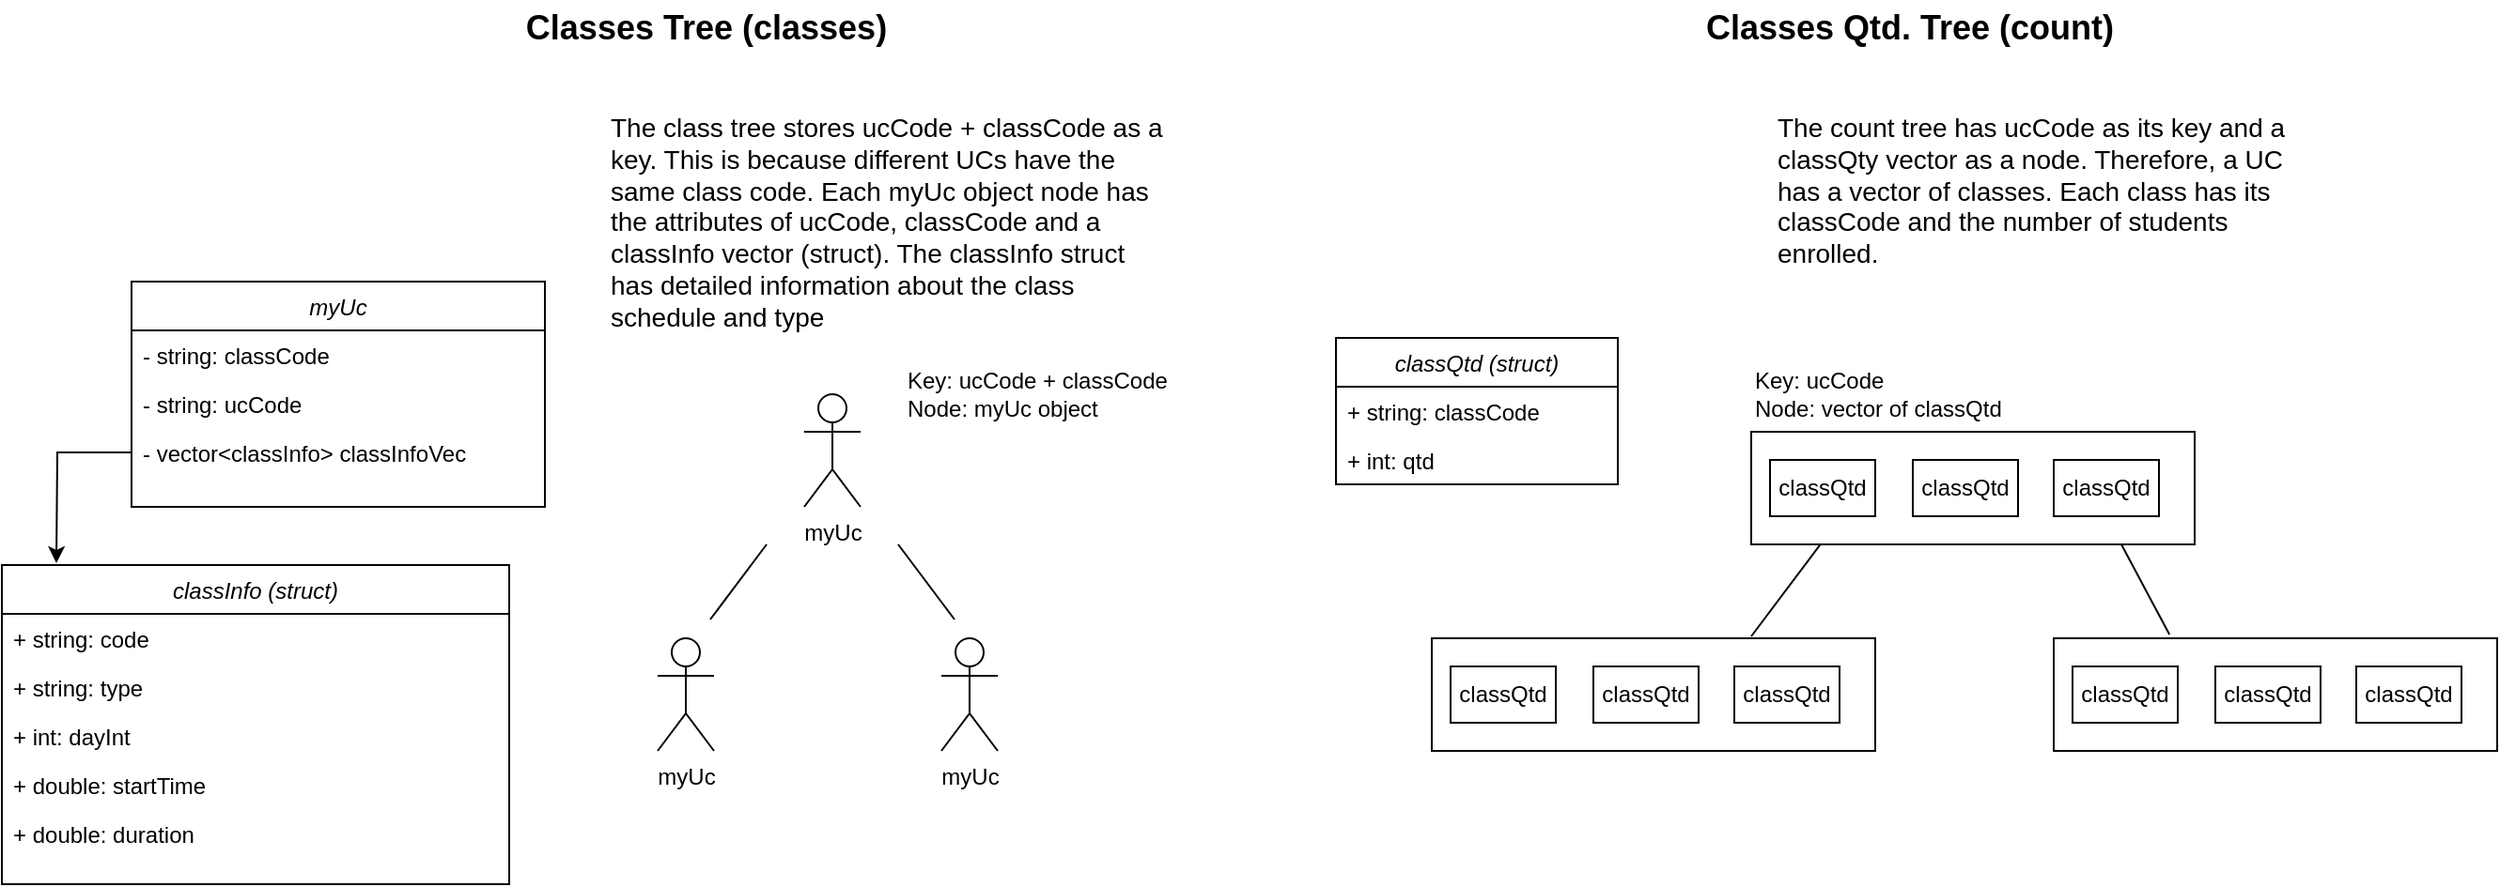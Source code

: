 <mxfile version="22.0.8" type="device">
  <diagram name="Page-1" id="CHPMuItguMcClVCl7zk9">
    <mxGraphModel dx="2284" dy="-322" grid="1" gridSize="10" guides="1" tooltips="1" connect="1" arrows="1" fold="1" page="1" pageScale="1" pageWidth="850" pageHeight="1100" math="0" shadow="0">
      <root>
        <mxCell id="0" />
        <mxCell id="1" parent="0" />
        <mxCell id="t6dTGSh9zYxJS59hp7Da-1" value="myUc" style="swimlane;fontStyle=2;align=center;verticalAlign=top;childLayout=stackLayout;horizontal=1;startSize=26;horizontalStack=0;resizeParent=1;resizeLast=0;collapsible=1;marginBottom=0;rounded=0;shadow=0;strokeWidth=1;" vertex="1" parent="1">
          <mxGeometry x="49" y="1370" width="220" height="120" as="geometry">
            <mxRectangle x="230" y="140" width="160" height="26" as="alternateBounds" />
          </mxGeometry>
        </mxCell>
        <mxCell id="t6dTGSh9zYxJS59hp7Da-2" value="- string: classCode" style="text;align=left;verticalAlign=top;spacingLeft=4;spacingRight=4;overflow=hidden;rotatable=0;points=[[0,0.5],[1,0.5]];portConstraint=eastwest;" vertex="1" parent="t6dTGSh9zYxJS59hp7Da-1">
          <mxGeometry y="26" width="220" height="26" as="geometry" />
        </mxCell>
        <mxCell id="t6dTGSh9zYxJS59hp7Da-3" value="- string: ucCode" style="text;align=left;verticalAlign=top;spacingLeft=4;spacingRight=4;overflow=hidden;rotatable=0;points=[[0,0.5],[1,0.5]];portConstraint=eastwest;rounded=0;shadow=0;html=0;" vertex="1" parent="t6dTGSh9zYxJS59hp7Da-1">
          <mxGeometry y="52" width="220" height="26" as="geometry" />
        </mxCell>
        <mxCell id="t6dTGSh9zYxJS59hp7Da-4" style="edgeStyle=orthogonalEdgeStyle;rounded=0;orthogonalLoop=1;jettySize=auto;html=1;exitX=0;exitY=0.5;exitDx=0;exitDy=0;" edge="1" parent="t6dTGSh9zYxJS59hp7Da-1" source="t6dTGSh9zYxJS59hp7Da-5">
          <mxGeometry relative="1" as="geometry">
            <mxPoint x="-40" y="150" as="targetPoint" />
          </mxGeometry>
        </mxCell>
        <mxCell id="t6dTGSh9zYxJS59hp7Da-5" value="- vector&lt;classInfo&gt; classInfoVec" style="text;align=left;verticalAlign=top;spacingLeft=4;spacingRight=4;overflow=hidden;rotatable=0;points=[[0,0.5],[1,0.5]];portConstraint=eastwest;rounded=0;shadow=0;html=0;" vertex="1" parent="t6dTGSh9zYxJS59hp7Da-1">
          <mxGeometry y="78" width="220" height="26" as="geometry" />
        </mxCell>
        <mxCell id="t6dTGSh9zYxJS59hp7Da-6" value="classInfo (struct)" style="swimlane;fontStyle=2;align=center;verticalAlign=top;childLayout=stackLayout;horizontal=1;startSize=26;horizontalStack=0;resizeParent=1;resizeLast=0;collapsible=1;marginBottom=0;rounded=0;shadow=0;strokeWidth=1;" vertex="1" parent="1">
          <mxGeometry x="-20" y="1521" width="270" height="170" as="geometry">
            <mxRectangle x="230" y="140" width="160" height="26" as="alternateBounds" />
          </mxGeometry>
        </mxCell>
        <mxCell id="t6dTGSh9zYxJS59hp7Da-7" value="+ string: code" style="text;align=left;verticalAlign=top;spacingLeft=4;spacingRight=4;overflow=hidden;rotatable=0;points=[[0,0.5],[1,0.5]];portConstraint=eastwest;" vertex="1" parent="t6dTGSh9zYxJS59hp7Da-6">
          <mxGeometry y="26" width="270" height="26" as="geometry" />
        </mxCell>
        <mxCell id="t6dTGSh9zYxJS59hp7Da-8" value="+ string: type" style="text;align=left;verticalAlign=top;spacingLeft=4;spacingRight=4;overflow=hidden;rotatable=0;points=[[0,0.5],[1,0.5]];portConstraint=eastwest;rounded=0;shadow=0;html=0;" vertex="1" parent="t6dTGSh9zYxJS59hp7Da-6">
          <mxGeometry y="52" width="270" height="26" as="geometry" />
        </mxCell>
        <mxCell id="t6dTGSh9zYxJS59hp7Da-9" value="+ int: dayInt" style="text;align=left;verticalAlign=top;spacingLeft=4;spacingRight=4;overflow=hidden;rotatable=0;points=[[0,0.5],[1,0.5]];portConstraint=eastwest;rounded=0;shadow=0;html=0;" vertex="1" parent="t6dTGSh9zYxJS59hp7Da-6">
          <mxGeometry y="78" width="270" height="26" as="geometry" />
        </mxCell>
        <mxCell id="t6dTGSh9zYxJS59hp7Da-10" value="+ double: startTime" style="text;align=left;verticalAlign=top;spacingLeft=4;spacingRight=4;overflow=hidden;rotatable=0;points=[[0,0.5],[1,0.5]];portConstraint=eastwest;rounded=0;shadow=0;html=0;" vertex="1" parent="t6dTGSh9zYxJS59hp7Da-6">
          <mxGeometry y="104" width="270" height="26" as="geometry" />
        </mxCell>
        <mxCell id="t6dTGSh9zYxJS59hp7Da-11" value="+ double: duration" style="text;align=left;verticalAlign=top;spacingLeft=4;spacingRight=4;overflow=hidden;rotatable=0;points=[[0,0.5],[1,0.5]];portConstraint=eastwest;rounded=0;shadow=0;html=0;" vertex="1" parent="t6dTGSh9zYxJS59hp7Da-6">
          <mxGeometry y="130" width="270" height="26" as="geometry" />
        </mxCell>
        <mxCell id="t6dTGSh9zYxJS59hp7Da-12" value="myUc" style="shape=umlActor;verticalLabelPosition=bottom;verticalAlign=top;html=1;outlineConnect=0;" vertex="1" parent="1">
          <mxGeometry x="329" y="1560" width="30" height="60" as="geometry" />
        </mxCell>
        <mxCell id="t6dTGSh9zYxJS59hp7Da-13" value="myUc" style="shape=umlActor;verticalLabelPosition=bottom;verticalAlign=top;html=1;outlineConnect=0;" vertex="1" parent="1">
          <mxGeometry x="407" y="1430" width="30" height="60" as="geometry" />
        </mxCell>
        <mxCell id="t6dTGSh9zYxJS59hp7Da-14" value="myUc" style="shape=umlActor;verticalLabelPosition=bottom;verticalAlign=top;html=1;outlineConnect=0;" vertex="1" parent="1">
          <mxGeometry x="480" y="1560" width="30" height="60" as="geometry" />
        </mxCell>
        <mxCell id="t6dTGSh9zYxJS59hp7Da-15" value="" style="endArrow=none;html=1;rounded=0;" edge="1" parent="1">
          <mxGeometry width="50" height="50" relative="1" as="geometry">
            <mxPoint x="357" y="1550" as="sourcePoint" />
            <mxPoint x="387" y="1510" as="targetPoint" />
          </mxGeometry>
        </mxCell>
        <mxCell id="t6dTGSh9zYxJS59hp7Da-16" value="" style="endArrow=none;html=1;rounded=0;" edge="1" parent="1">
          <mxGeometry width="50" height="50" relative="1" as="geometry">
            <mxPoint x="487" y="1550" as="sourcePoint" />
            <mxPoint x="457" y="1510" as="targetPoint" />
          </mxGeometry>
        </mxCell>
        <mxCell id="t6dTGSh9zYxJS59hp7Da-17" value="&lt;font style=&quot;font-size: 14px;&quot;&gt;The class tree stores ucCode + classCode as a key. This is because different UCs have the same class code. Each myUc object node has the attributes of ucCode, classCode and a classInfo vector (struct). The classInfo struct has detailed information about the class schedule and type&lt;/font&gt;" style="text;html=1;strokeColor=none;fillColor=none;spacing=5;spacingTop=-20;whiteSpace=wrap;overflow=hidden;rounded=0;" vertex="1" parent="1">
          <mxGeometry x="299" y="1290" width="302" height="129" as="geometry" />
        </mxCell>
        <mxCell id="t6dTGSh9zYxJS59hp7Da-18" value="&lt;font style=&quot;font-size: 18px;&quot;&gt;&lt;b&gt;Classes Tree (classes)&lt;br&gt;&lt;/b&gt;&lt;/font&gt;" style="text;html=1;strokeColor=none;fillColor=none;align=center;verticalAlign=middle;whiteSpace=wrap;rounded=0;" vertex="1" parent="1">
          <mxGeometry x="250" y="1220" width="210" height="30" as="geometry" />
        </mxCell>
        <mxCell id="t6dTGSh9zYxJS59hp7Da-19" value="&lt;font style=&quot;font-size: 14px;&quot;&gt;The count tree has ucCode as its key and a classQty vector as a node. Therefore, a UC has a vector of classes. Each class has its classCode and the number of students enrolled.&lt;/font&gt;" style="text;html=1;strokeColor=none;fillColor=none;spacing=5;spacingTop=-20;whiteSpace=wrap;overflow=hidden;rounded=0;" vertex="1" parent="1">
          <mxGeometry x="920" y="1290" width="302" height="129" as="geometry" />
        </mxCell>
        <mxCell id="t6dTGSh9zYxJS59hp7Da-20" value="&lt;font style=&quot;font-size: 18px;&quot;&gt;&lt;b&gt;Classes Qtd. Tree (count)&lt;br&gt;&lt;/b&gt;&lt;/font&gt;" style="text;html=1;strokeColor=none;fillColor=none;align=center;verticalAlign=middle;whiteSpace=wrap;rounded=0;" vertex="1" parent="1">
          <mxGeometry x="871" y="1220" width="249" height="30" as="geometry" />
        </mxCell>
        <mxCell id="t6dTGSh9zYxJS59hp7Da-21" value="classQtd (struct)" style="swimlane;fontStyle=2;align=center;verticalAlign=top;childLayout=stackLayout;horizontal=1;startSize=26;horizontalStack=0;resizeParent=1;resizeLast=0;collapsible=1;marginBottom=0;rounded=0;shadow=0;strokeWidth=1;" vertex="1" parent="1">
          <mxGeometry x="690" y="1400" width="150" height="78" as="geometry">
            <mxRectangle x="230" y="140" width="160" height="26" as="alternateBounds" />
          </mxGeometry>
        </mxCell>
        <mxCell id="t6dTGSh9zYxJS59hp7Da-22" value="+ string: classCode" style="text;align=left;verticalAlign=top;spacingLeft=4;spacingRight=4;overflow=hidden;rotatable=0;points=[[0,0.5],[1,0.5]];portConstraint=eastwest;" vertex="1" parent="t6dTGSh9zYxJS59hp7Da-21">
          <mxGeometry y="26" width="150" height="26" as="geometry" />
        </mxCell>
        <mxCell id="t6dTGSh9zYxJS59hp7Da-23" value="+ int: qtd" style="text;align=left;verticalAlign=top;spacingLeft=4;spacingRight=4;overflow=hidden;rotatable=0;points=[[0,0.5],[1,0.5]];portConstraint=eastwest;rounded=0;shadow=0;html=0;" vertex="1" parent="t6dTGSh9zYxJS59hp7Da-21">
          <mxGeometry y="52" width="150" height="26" as="geometry" />
        </mxCell>
        <mxCell id="t6dTGSh9zYxJS59hp7Da-24" style="edgeStyle=orthogonalEdgeStyle;rounded=0;orthogonalLoop=1;jettySize=auto;html=1;exitX=1;exitY=0.5;exitDx=0;exitDy=0;" edge="1" parent="t6dTGSh9zYxJS59hp7Da-21" source="t6dTGSh9zYxJS59hp7Da-23" target="t6dTGSh9zYxJS59hp7Da-23">
          <mxGeometry relative="1" as="geometry" />
        </mxCell>
        <mxCell id="t6dTGSh9zYxJS59hp7Da-25" value="" style="rounded=0;whiteSpace=wrap;html=1;" vertex="1" parent="1">
          <mxGeometry x="911" y="1450" width="236" height="60" as="geometry" />
        </mxCell>
        <mxCell id="t6dTGSh9zYxJS59hp7Da-26" value="classQtd" style="rounded=0;whiteSpace=wrap;html=1;" vertex="1" parent="1">
          <mxGeometry x="921" y="1465" width="56" height="30" as="geometry" />
        </mxCell>
        <mxCell id="t6dTGSh9zYxJS59hp7Da-27" value="classQtd" style="rounded=0;whiteSpace=wrap;html=1;" vertex="1" parent="1">
          <mxGeometry x="997" y="1465" width="56" height="30" as="geometry" />
        </mxCell>
        <mxCell id="t6dTGSh9zYxJS59hp7Da-28" value="classQtd" style="rounded=0;whiteSpace=wrap;html=1;" vertex="1" parent="1">
          <mxGeometry x="1072" y="1465" width="56" height="30" as="geometry" />
        </mxCell>
        <mxCell id="t6dTGSh9zYxJS59hp7Da-29" value="" style="rounded=0;whiteSpace=wrap;html=1;" vertex="1" parent="1">
          <mxGeometry x="741" y="1560" width="236" height="60" as="geometry" />
        </mxCell>
        <mxCell id="t6dTGSh9zYxJS59hp7Da-30" value="classQtd" style="rounded=0;whiteSpace=wrap;html=1;" vertex="1" parent="1">
          <mxGeometry x="751" y="1575" width="56" height="30" as="geometry" />
        </mxCell>
        <mxCell id="t6dTGSh9zYxJS59hp7Da-31" value="classQtd" style="rounded=0;whiteSpace=wrap;html=1;" vertex="1" parent="1">
          <mxGeometry x="827" y="1575" width="56" height="30" as="geometry" />
        </mxCell>
        <mxCell id="t6dTGSh9zYxJS59hp7Da-32" value="classQtd" style="rounded=0;whiteSpace=wrap;html=1;" vertex="1" parent="1">
          <mxGeometry x="902" y="1575" width="56" height="30" as="geometry" />
        </mxCell>
        <mxCell id="t6dTGSh9zYxJS59hp7Da-33" value="" style="rounded=0;whiteSpace=wrap;html=1;" vertex="1" parent="1">
          <mxGeometry x="1072" y="1560" width="236" height="60" as="geometry" />
        </mxCell>
        <mxCell id="t6dTGSh9zYxJS59hp7Da-34" value="classQtd" style="rounded=0;whiteSpace=wrap;html=1;" vertex="1" parent="1">
          <mxGeometry x="1082" y="1575" width="56" height="30" as="geometry" />
        </mxCell>
        <mxCell id="t6dTGSh9zYxJS59hp7Da-35" value="classQtd" style="rounded=0;whiteSpace=wrap;html=1;" vertex="1" parent="1">
          <mxGeometry x="1158" y="1575" width="56" height="30" as="geometry" />
        </mxCell>
        <mxCell id="t6dTGSh9zYxJS59hp7Da-36" value="classQtd" style="rounded=0;whiteSpace=wrap;html=1;" vertex="1" parent="1">
          <mxGeometry x="1233" y="1575" width="56" height="30" as="geometry" />
        </mxCell>
        <mxCell id="t6dTGSh9zYxJS59hp7Da-37" value="" style="endArrow=none;html=1;rounded=0;entryX=0.157;entryY=1.028;entryDx=0;entryDy=0;entryPerimeter=0;" edge="1" parent="1">
          <mxGeometry width="50" height="50" relative="1" as="geometry">
            <mxPoint x="911" y="1559" as="sourcePoint" />
            <mxPoint x="948.052" y="1509.68" as="targetPoint" />
          </mxGeometry>
        </mxCell>
        <mxCell id="t6dTGSh9zYxJS59hp7Da-38" value="" style="endArrow=none;html=1;rounded=0;exitX=0.261;exitY=-0.033;exitDx=0;exitDy=0;exitPerimeter=0;" edge="1" parent="1" source="t6dTGSh9zYxJS59hp7Da-33">
          <mxGeometry width="50" height="50" relative="1" as="geometry">
            <mxPoint x="1138" y="1550" as="sourcePoint" />
            <mxPoint x="1108" y="1510" as="targetPoint" />
          </mxGeometry>
        </mxCell>
        <mxCell id="t6dTGSh9zYxJS59hp7Da-39" value="&lt;div align=&quot;left&quot;&gt;Key: ucCode&amp;nbsp;&lt;/div&gt;&lt;div align=&quot;left&quot;&gt;Node: vector of classQtd&lt;/div&gt;" style="text;html=1;strokeColor=none;fillColor=none;align=left;verticalAlign=middle;whiteSpace=wrap;rounded=0;" vertex="1" parent="1">
          <mxGeometry x="911" y="1415" width="229" height="30" as="geometry" />
        </mxCell>
        <mxCell id="t6dTGSh9zYxJS59hp7Da-40" value="&lt;div align=&quot;left&quot;&gt;Key: ucCode + classCode &lt;br&gt;&lt;/div&gt;&lt;div align=&quot;left&quot;&gt;Node: myUc object&lt;br&gt;&lt;/div&gt;" style="text;html=1;strokeColor=none;fillColor=none;align=left;verticalAlign=middle;whiteSpace=wrap;rounded=0;" vertex="1" parent="1">
          <mxGeometry x="460" y="1415" width="160" height="30" as="geometry" />
        </mxCell>
      </root>
    </mxGraphModel>
  </diagram>
</mxfile>
